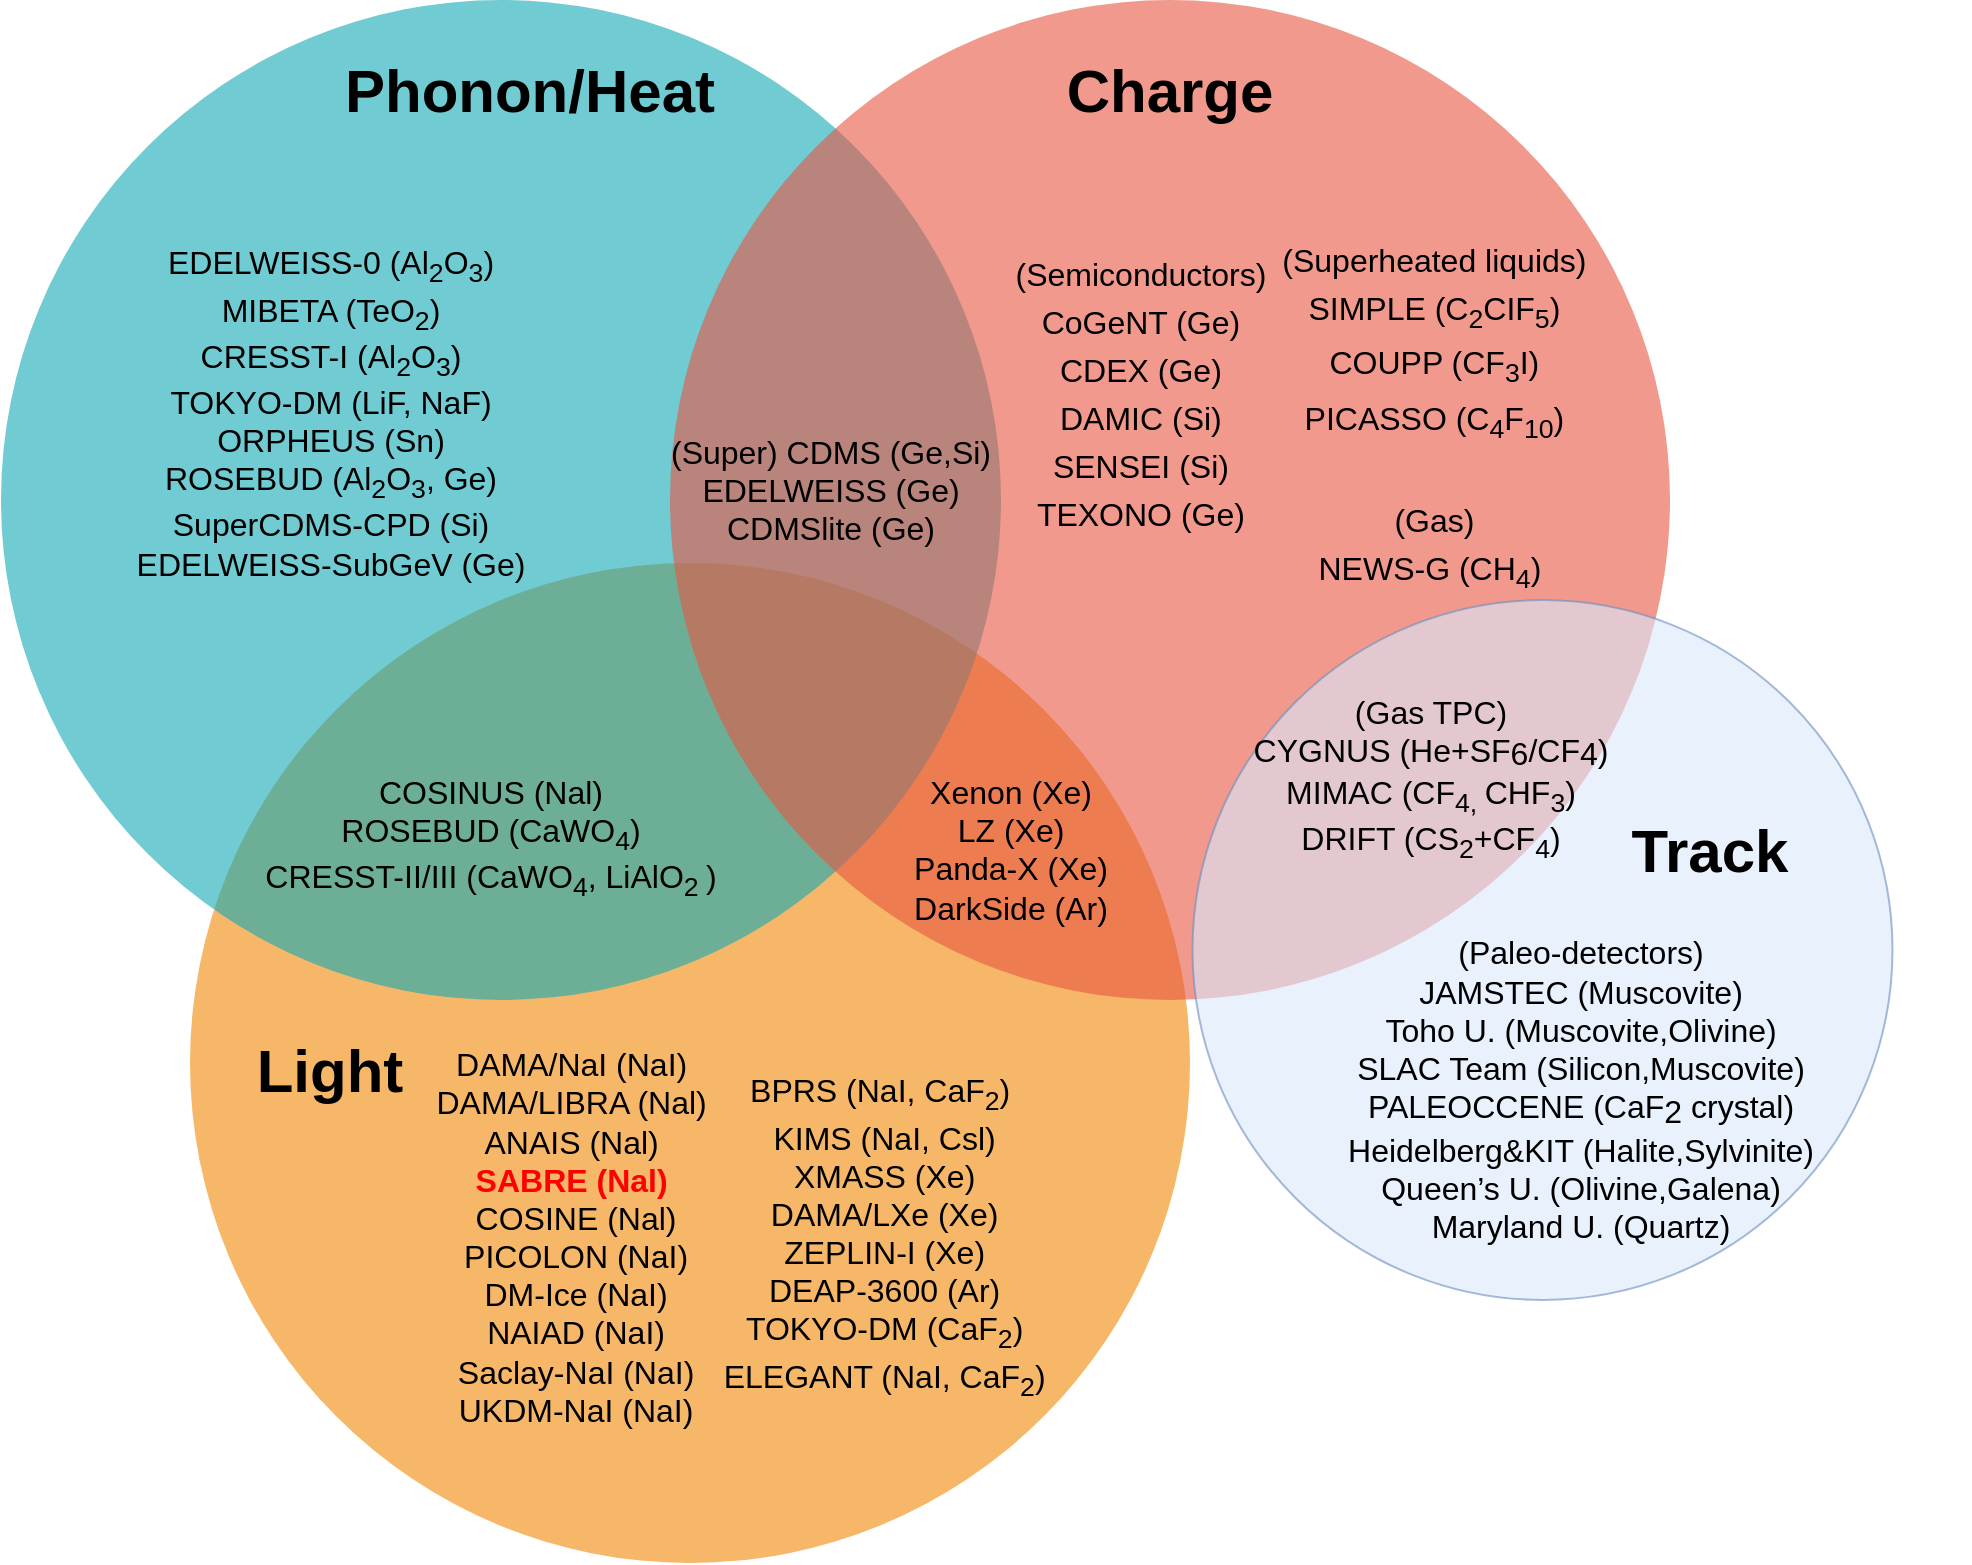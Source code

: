 <mxfile version="28.0.3">
  <diagram name="Page-1" id="Vfzv97zO3W3kYHnsrSTO">
    <mxGraphModel dx="1892" dy="904" grid="1" gridSize="10" guides="1" tooltips="1" connect="1" arrows="1" fold="1" page="1" pageScale="1" pageWidth="827" pageHeight="1169" math="0" shadow="0">
      <root>
        <mxCell id="0" />
        <mxCell id="1" parent="0" />
        <mxCell id="7FHQR7fTj9gDsQC4ISvj-1" value="" style="ellipse;fillColor=#F08705;opacity=60;strokeColor=none;html=1;fontColor=#FFFFFF;" parent="1" vertex="1">
          <mxGeometry x="280" y="301.5" width="500" height="500" as="geometry" />
        </mxCell>
        <mxCell id="7FHQR7fTj9gDsQC4ISvj-2" value="" style="ellipse;fillColor=#12AAB5;opacity=60;strokeColor=none;html=1;fontColor=#FFFFFF;rotation=0;" parent="1" vertex="1">
          <mxGeometry x="185.5" y="20" width="500" height="500" as="geometry" />
        </mxCell>
        <mxCell id="7FHQR7fTj9gDsQC4ISvj-3" value="" style="ellipse;fillColor=#e85642;opacity=60;strokeColor=none;html=1;fontColor=#FFFFFF;rotation=0;" parent="1" vertex="1">
          <mxGeometry x="520" y="20" width="500" height="500" as="geometry" />
        </mxCell>
        <mxCell id="7FHQR7fTj9gDsQC4ISvj-4" value="&lt;font style=&quot;font-size: 16px;&quot; face=&quot;Helvetica&quot;&gt;&lt;br&gt;&lt;div&gt;EDELWEISS-0 (&lt;span style=&quot;text-align: start; white-space: normal;&quot;&gt;Al&lt;/span&gt;&lt;span style=&quot;text-align: start; white-space: normal;&quot;&gt;&lt;sub&gt;2&lt;/sub&gt;&lt;/span&gt;&lt;span style=&quot;text-align: start; white-space: normal;&quot;&gt;O&lt;/span&gt;&lt;span style=&quot;text-align: start; white-space: normal;&quot;&gt;&lt;sub&gt;3&lt;/sub&gt;&lt;/span&gt;)&lt;/div&gt;&lt;div&gt;MIBETA (&lt;span style=&quot;text-align: start; white-space: normal;&quot;&gt;TeO&lt;/span&gt;&lt;span style=&quot;text-align: start; white-space: normal;&quot;&gt;&lt;sub&gt;2&lt;/sub&gt;&lt;/span&gt;)&lt;/div&gt;CRESST-I (Al&lt;sub&gt;2&lt;/sub&gt;O&lt;sub&gt;3&lt;/sub&gt;)&lt;/font&gt;&lt;div&gt;&lt;font size=&quot;3&quot; face=&quot;Helvetica&quot;&gt;&lt;font&gt;TOKYO-DM (&lt;/font&gt;&lt;span style=&quot;text-align: start; white-space: normal;&quot;&gt;LiF, Na&lt;/span&gt;&lt;span style=&quot;text-align: start; white-space: normal;&quot;&gt;F&lt;/span&gt;)&lt;/font&gt;&lt;/div&gt;&lt;div&gt;&lt;font size=&quot;3&quot; face=&quot;Helvetica&quot;&gt;ORPHEUS (Sn)&lt;/font&gt;&lt;/div&gt;&lt;div&gt;&lt;font size=&quot;3&quot; face=&quot;Helvetica&quot;&gt;&lt;font&gt;ROSEBUD (&lt;/font&gt;&lt;span style=&quot;white-space: normal; text-align: start;&quot;&gt;Al&lt;/span&gt;&lt;span style=&quot;white-space: normal; text-align: start;&quot;&gt;&lt;sub&gt;2&lt;/sub&gt;&lt;/span&gt;&lt;span style=&quot;white-space: normal; text-align: start;&quot;&gt;O&lt;/span&gt;&lt;span style=&quot;white-space: normal; text-align: start;&quot;&gt;&lt;sub&gt;3&lt;/sub&gt;&lt;/span&gt;, Ge)&lt;/font&gt;&lt;/div&gt;&lt;div&gt;&lt;font size=&quot;3&quot; face=&quot;Helvetica&quot;&gt;SuperCDMS-CPD (Si)&lt;/font&gt;&lt;div&gt;&lt;font size=&quot;3&quot; face=&quot;Helvetica&quot;&gt;EDELWEISS-SubGeV (Ge)&lt;br&gt;&lt;/font&gt;&lt;div&gt;&lt;font style=&quot;font-size: 20px;&quot;&gt;&lt;br&gt;&lt;/font&gt;&lt;/div&gt;&lt;/div&gt;&lt;/div&gt;" style="text;align=center;verticalAlign=middle;html=1;" parent="1" vertex="1">
          <mxGeometry x="234.5" y="188.5" width="230" height="81.5" as="geometry" />
        </mxCell>
        <mxCell id="7FHQR7fTj9gDsQC4ISvj-5" value="&lt;font style=&quot;font-size: 16px;&quot;&gt;&lt;br&gt;&lt;/font&gt;&lt;div&gt;&lt;table&gt;&lt;tbody&gt;&lt;tr&gt;&lt;td&gt;&lt;font size=&quot;3&quot;&gt;(Semiconductors)&lt;br&gt;CoGeNT (Ge)&lt;br&gt;CDEX&amp;nbsp;(Ge)&lt;br&gt;DAMIC (Si)&lt;br&gt;SENSEI (Si)&lt;br&gt;TEXONO (Ge)&lt;br&gt;&lt;/font&gt;&lt;/td&gt;&lt;td&gt;&lt;font size=&quot;3&quot;&gt;&lt;br&gt;&lt;br&gt;&lt;/font&gt;&lt;/td&gt;&lt;td&gt;&lt;font size=&quot;3&quot;&gt;&lt;font&gt;&lt;br&gt;&lt;/font&gt;&lt;br&gt;(Superheated liquids)&lt;br&gt;SIMPLE (C&lt;sub&gt;2&lt;/sub&gt;CIF&lt;sub&gt;5&lt;/sub&gt;)&lt;br&gt;COUPP (CF&lt;sub&gt;3&lt;/sub&gt;I)&lt;br&gt;PICASSO (C&lt;sub&gt;4&lt;/sub&gt;F&lt;sub&gt;10&lt;/sub&gt;)&lt;br&gt;&lt;br&gt;(Gas)&lt;br&gt;NEWS-G (CH&lt;sub&gt;4&lt;/sub&gt;)&amp;nbsp;&lt;/font&gt;&lt;div&gt;&lt;br&gt;&lt;/div&gt;&lt;/td&gt;&lt;/tr&gt;&lt;/tbody&gt;&lt;/table&gt;&lt;br&gt;&lt;/div&gt;" style="text;align=center;verticalAlign=middle;html=1;fontSize=20;" parent="1" vertex="1">
          <mxGeometry x="740" y="180" width="190" height="70" as="geometry" />
        </mxCell>
        <mxCell id="7FHQR7fTj9gDsQC4ISvj-8" value="&lt;font style=&quot;font-size: 16px;&quot;&gt;&lt;span style=&quot;caret-color: rgb(0, 0, 0); color: rgb(0, 0, 0);&quot;&gt;(Super) CDMS (Ge,Si)&lt;/span&gt;&lt;br style=&quot;caret-color: rgb(0, 0, 0); color: rgb(0, 0, 0);&quot;&gt;&lt;span style=&quot;caret-color: rgb(0, 0, 0); color: rgb(0, 0, 0);&quot;&gt;EDELWEISS (Ge)&lt;/span&gt;&lt;/font&gt;&lt;div&gt;&lt;span style=&quot;caret-color: rgb(0, 0, 0); color: rgb(0, 0, 0);&quot;&gt;&lt;font size=&quot;3&quot;&gt;CDMSlite (Ge)&lt;/font&gt;&lt;/span&gt;&lt;/div&gt;" style="text;align=center;html=1;fontColor=#FFFFFF;fontSize=16;" parent="1" vertex="1">
          <mxGeometry x="580" y="230" width="40" height="40" as="geometry" />
        </mxCell>
        <mxCell id="7FHQR7fTj9gDsQC4ISvj-9" value="&lt;div&gt;&lt;font style=&quot;font-size: 16px;&quot;&gt;&lt;span style=&quot;caret-color: rgb(0, 0, 0); color: rgb(0, 0, 0);&quot;&gt;&lt;font style=&quot;caret-color: rgb(255, 255, 255); color: rgb(255, 255, 255);&quot;&gt;&lt;span style=&quot;caret-color: rgb(0, 0, 0); color: rgb(0, 0, 0);&quot;&gt;COSINUS (Nal)&lt;/span&gt;&lt;/font&gt;&lt;div style=&quot;caret-color: rgb(255, 255, 255); color: rgb(255, 255, 255);&quot;&gt;&lt;font size=&quot;3&quot;&gt;&lt;font color=&quot;#000000&quot;&gt;&lt;span style=&quot;caret-color: rgb(0, 0, 0);&quot;&gt;ROSEBUD (&lt;/span&gt;&lt;/font&gt;&lt;span style=&quot;caret-color: rgb(0, 0, 0); color: rgb(0, 0, 0);&quot;&gt;CaWO&lt;/span&gt;&lt;sub style=&quot;caret-color: rgb(0, 0, 0); color: rgb(0, 0, 0);&quot;&gt;4&lt;/sub&gt;&lt;span style=&quot;caret-color: rgb(0, 0, 0); color: rgb(0, 0, 0);&quot;&gt;)&lt;/span&gt;&lt;/font&gt;&lt;/div&gt;&lt;/span&gt;&lt;/font&gt;&lt;/div&gt;&lt;font style=&quot;font-size: 16px;&quot;&gt;&lt;span style=&quot;caret-color: rgb(0, 0, 0); color: rgb(0, 0, 0);&quot;&gt;CRESST-II/III (CaWO&lt;/span&gt;&lt;sub style=&quot;caret-color: rgb(0, 0, 0); color: rgb(0, 0, 0);&quot;&gt;4&lt;/sub&gt;&lt;span style=&quot;caret-color: rgb(0, 0, 0); color: rgb(0, 0, 0);&quot;&gt;,&amp;nbsp;&lt;font&gt;LiAlO&lt;sub&gt;2&lt;/sub&gt;&lt;/font&gt;&lt;/span&gt;&lt;sub style=&quot;caret-color: rgb(0, 0, 0); color: rgb(0, 0, 0);&quot;&gt;&amp;nbsp;&lt;/sub&gt;&lt;span style=&quot;caret-color: rgb(0, 0, 0); color: rgb(0, 0, 0);&quot;&gt;)&lt;/span&gt;&lt;br&gt;&lt;/font&gt;" style="text;align=center;html=1;fontColor=#FFFFFF;fontSize=16;" parent="1" vertex="1">
          <mxGeometry x="410" y="400" width="40" height="40" as="geometry" />
        </mxCell>
        <mxCell id="7FHQR7fTj9gDsQC4ISvj-10" value="&lt;font style=&quot;font-size: 16px;&quot;&gt;&lt;span style=&quot;caret-color: rgb(0, 0, 0); color: rgb(0, 0, 0);&quot;&gt;Xenon (Xe)&lt;/span&gt;&lt;br style=&quot;caret-color: rgb(0, 0, 0); color: rgb(0, 0, 0);&quot;&gt;&lt;span style=&quot;caret-color: rgb(0, 0, 0); color: rgb(0, 0, 0);&quot;&gt;LZ (Xe)&lt;/span&gt;&lt;br style=&quot;caret-color: rgb(0, 0, 0); color: rgb(0, 0, 0);&quot;&gt;&lt;span style=&quot;caret-color: rgb(0, 0, 0); color: rgb(0, 0, 0);&quot;&gt;Panda-X (Xe)&lt;/span&gt;&lt;br style=&quot;caret-color: rgb(0, 0, 0); color: rgb(0, 0, 0);&quot;&gt;&lt;span style=&quot;caret-color: rgb(0, 0, 0); color: rgb(0, 0, 0);&quot;&gt;DarkSide (Ar)&lt;/span&gt;&lt;/font&gt;" style="text;align=center;html=1;fontColor=#FFFFFF;fontSize=16;" parent="1" vertex="1">
          <mxGeometry x="670" y="400" width="40" height="40" as="geometry" />
        </mxCell>
        <mxCell id="7FHQR7fTj9gDsQC4ISvj-12" value="Phonon/Heat" style="text;strokeColor=none;align=center;fillColor=none;html=1;verticalAlign=middle;whiteSpace=wrap;rounded=0;fontSize=30;fontStyle=1" parent="1" vertex="1">
          <mxGeometry x="399.5" y="50" width="100" height="30" as="geometry" />
        </mxCell>
        <mxCell id="7FHQR7fTj9gDsQC4ISvj-13" value="Light" style="text;strokeColor=none;align=center;fillColor=none;html=1;verticalAlign=middle;whiteSpace=wrap;rounded=0;fontSize=30;fontStyle=1" parent="1" vertex="1">
          <mxGeometry x="299.5" y="540" width="100" height="30" as="geometry" />
        </mxCell>
        <mxCell id="7FHQR7fTj9gDsQC4ISvj-14" value="&lt;b&gt;Charge&lt;/b&gt;" style="text;strokeColor=none;align=center;fillColor=none;html=1;verticalAlign=middle;whiteSpace=wrap;rounded=0;fontSize=30;" parent="1" vertex="1">
          <mxGeometry x="720" y="50" width="100" height="30" as="geometry" />
        </mxCell>
        <mxCell id="7FHQR7fTj9gDsQC4ISvj-23" value="&lt;font style=&quot;font-size: 18px;&quot;&gt;&lt;br&gt;&lt;/font&gt;&lt;div&gt;&lt;font size=&quot;3&quot;&gt;&lt;br&gt;&lt;/font&gt;&lt;/div&gt;&lt;div&gt;&lt;font&gt;&lt;table&gt;&lt;tbody&gt;&lt;tr&gt;&lt;td&gt;&lt;font size=&quot;3&quot;&gt;DAMA/NaI (NaI)&amp;nbsp;&lt;br&gt;DAMA/LIBRA (Nal)&amp;nbsp;&lt;br&gt;ANAIS (Nal)&amp;nbsp;&lt;br&gt;&lt;b style=&quot;color: rgb(255, 0, 0);&quot;&gt;SABRE (Nal)&lt;/b&gt;&amp;nbsp;&lt;br&gt;COSINE (Nal)&lt;br&gt;PICOLON (NaI)&lt;br&gt;&lt;/font&gt;&lt;div&gt;&lt;div&gt;&lt;font size=&quot;3&quot;&gt;DM-Ice (NaI)&lt;/font&gt;&lt;/div&gt;&lt;div&gt;&lt;font size=&quot;3&quot;&gt;&lt;div&gt;&lt;font&gt;NAIAD (NaI)&lt;/font&gt;&lt;/div&gt;&lt;div&gt;&lt;font&gt;Saclay-NaI (NaI)&lt;/font&gt;&lt;/div&gt;&lt;div&gt;&lt;font&gt;UKDM-NaI (NaI)&lt;/font&gt;&lt;/div&gt;&lt;/font&gt;&lt;/div&gt;&lt;/div&gt;&lt;/td&gt;&lt;td&gt;&lt;div&gt;&lt;font size=&quot;3&quot;&gt;&lt;br&gt;&lt;/font&gt;&lt;/div&gt;&lt;div&gt;&lt;font size=&quot;3&quot;&gt;BPRS (NaI, CaF&lt;sub&gt;2&lt;/sub&gt;)&amp;nbsp;&lt;br&gt;KIMS (NaI, Csl)&lt;br&gt;XMASS (Xe)&lt;br&gt;&lt;/font&gt;&lt;/div&gt;&lt;div&gt;&lt;font size=&quot;3&quot;&gt;DAMA/LXe (Xe)&lt;/font&gt;&lt;/div&gt;&lt;div&gt;&lt;font size=&quot;3&quot;&gt;ZEPLIN-I (Xe)&lt;/font&gt;&lt;/div&gt;&lt;div&gt;&lt;font size=&quot;3&quot;&gt;DEAP-3600 (Ar)&lt;/font&gt;&lt;/div&gt;&lt;div&gt;&lt;font size=&quot;3&quot;&gt;&lt;font&gt;TOKYO-DM (&lt;/font&gt;CaF&lt;sub&gt;2&lt;/sub&gt;)&lt;/font&gt;&lt;/div&gt;&lt;div&gt;&lt;font size=&quot;3&quot;&gt;ELEGANT (NaI,&amp;nbsp;CaF&lt;sub&gt;2&lt;/sub&gt;)&lt;/font&gt;&lt;/div&gt;&lt;div&gt;&lt;font size=&quot;3&quot;&gt;&lt;br&gt;&lt;/font&gt;&lt;/div&gt;&lt;/td&gt;&lt;/tr&gt;&lt;/tbody&gt;&lt;/table&gt;&lt;font size=&quot;3&quot;&gt;&lt;br&gt;&lt;/font&gt;&lt;br&gt;&lt;/font&gt;&lt;/div&gt;" style="text;align=center;verticalAlign=middle;html=1;" parent="1" vertex="1">
          <mxGeometry x="425" y="600" width="260.5" height="70" as="geometry" />
        </mxCell>
        <mxCell id="toHoKdaznl8Og--s_fs9-1" value="" style="ellipse;fillColor=#dae8fc;opacity=60;strokeColor=#6c8ebf;html=1;rotation=0;" parent="1" vertex="1">
          <mxGeometry x="781.25" y="320" width="350" height="350" as="geometry" />
        </mxCell>
        <mxCell id="toHoKdaznl8Og--s_fs9-2" value="Track" style="text;strokeColor=none;align=center;fillColor=none;html=1;verticalAlign=middle;whiteSpace=wrap;rounded=0;fontSize=30;fontStyle=1" parent="1" vertex="1">
          <mxGeometry x="990" y="430" width="100" height="30" as="geometry" />
        </mxCell>
        <mxCell id="toHoKdaznl8Og--s_fs9-4" value="&lt;div style=&quot;&quot;&gt;&lt;font color=&quot;#000000&quot;&gt;&lt;span style=&quot;caret-color: rgb(0, 0, 0);&quot;&gt;(Paleo-detectors)&lt;/span&gt;&lt;/font&gt;&lt;/div&gt;&lt;div style=&quot;&quot;&gt;&lt;font color=&quot;#000000&quot;&gt;&lt;span style=&quot;caret-color: rgb(0, 0, 0);&quot;&gt;&lt;div style=&quot;caret-color: rgb(255, 255, 255); color: rgb(255, 255, 255);&quot;&gt;&lt;font size=&quot;3&quot;&gt;&lt;span style=&quot;caret-color: rgb(0, 0, 0); color: rgb(0, 0, 0); white-space: normal;&quot;&gt;JAMSTEC (M&lt;/span&gt;&lt;span style=&quot;caret-color: rgb(0, 0, 0); color: rgb(0, 0, 0); white-space: normal;&quot;&gt;uscovite&lt;/span&gt;&lt;span style=&quot;caret-color: rgb(0, 0, 0); color: rgb(0, 0, 0); white-space: normal;&quot;&gt;)&lt;/span&gt;&lt;/font&gt;&lt;/div&gt;&lt;div style=&quot;caret-color: rgb(255, 255, 255); color: rgb(255, 255, 255);&quot;&gt;&lt;font size=&quot;3&quot;&gt;&lt;span style=&quot;caret-color: rgb(0, 0, 0); color: rgb(0, 0, 0); white-space: normal;&quot;&gt;Toho U. (&lt;/span&gt;&lt;span style=&quot;white-space: normal; caret-color: rgb(0, 0, 0); color: rgb(0, 0, 0);&quot;&gt;M&lt;/span&gt;&lt;span style=&quot;white-space: normal; caret-color: rgb(0, 0, 0); color: rgb(0, 0, 0);&quot;&gt;uscovite&lt;/span&gt;&lt;span style=&quot;white-space: normal; caret-color: rgb(0, 0, 0); color: rgb(0, 0, 0);&quot;&gt;,O&lt;/span&gt;&lt;span style=&quot;white-space: normal; caret-color: rgb(0, 0, 0); color: rgb(0, 0, 0);&quot;&gt;livine&lt;/span&gt;&lt;span style=&quot;white-space: normal; caret-color: rgb(0, 0, 0); color: rgb(0, 0, 0);&quot;&gt;)&lt;/span&gt;&lt;/font&gt;&lt;/div&gt;&lt;/span&gt;&lt;/font&gt;&lt;/div&gt;&lt;div style=&quot;&quot;&gt;&lt;font color=&quot;#000000&quot;&gt;&lt;span style=&quot;caret-color: rgb(0, 0, 0);&quot;&gt;SLAC Team (&lt;/span&gt;&lt;/font&gt;&lt;span style=&quot;white-space: normal; caret-color: rgb(0, 0, 0); color: rgb(0, 0, 0);&quot;&gt;Silicon,&lt;/span&gt;&lt;span style=&quot;white-space: normal; caret-color: rgb(0, 0, 0); color: rgb(0, 0, 0);&quot;&gt;Muscovite&lt;/span&gt;&lt;span style=&quot;caret-color: rgb(0, 0, 0); color: rgb(0, 0, 0);&quot;&gt;)&lt;/span&gt;&lt;/div&gt;&lt;div style=&quot;&quot;&gt;&lt;font size=&quot;3&quot;&gt;&lt;span style=&quot;caret-color: rgb(0, 0, 0); color: rgb(0, 0, 0); white-space: normal;&quot;&gt;PALEOCCENE (&lt;/span&gt;&lt;span style=&quot;caret-color: rgb(0, 0, 0); color: rgb(0, 0, 0); white-space: normal;&quot;&gt;CaF&lt;/span&gt;&lt;span style=&quot;caret-color: rgb(0, 0, 0); color: rgb(0, 0, 0); white-space: normal; vertical-align: -2pt;&quot;&gt;2&lt;/span&gt; &lt;span style=&quot;color: rgb(0, 0, 0);&quot;&gt;cryst&lt;/span&gt;&lt;/font&gt;&lt;span style=&quot;color: rgb(0, 0, 0); font-size: medium;&quot;&gt;al)&lt;/span&gt;&lt;br&gt;&lt;/div&gt;&lt;div style=&quot;&quot;&gt;&lt;span style=&quot;white-space: normal; caret-color: rgb(0, 0, 0); color: rgb(0, 0, 0);&quot;&gt;Heidelberg&amp;amp;KIT&amp;nbsp;&lt;/span&gt;&lt;span style=&quot;white-space: normal; caret-color: rgb(0, 0, 0); color: rgb(0, 0, 0);&quot;&gt;(&lt;/span&gt;&lt;span style=&quot;white-space: normal; caret-color: rgb(0, 0, 0); color: rgb(0, 0, 0);&quot;&gt;Halite,S&lt;/span&gt;&lt;span style=&quot;white-space: normal; caret-color: rgb(0, 0, 0); color: rgb(0, 0, 0);&quot;&gt;ylvinite&lt;/span&gt;&lt;span style=&quot;white-space: normal; caret-color: rgb(0, 0, 0); color: rgb(0, 0, 0);&quot;&gt;)&lt;/span&gt;&lt;/div&gt;&lt;div&gt;&lt;font size=&quot;3&quot;&gt;&lt;span style=&quot;caret-color: rgb(0, 0, 0); color: rgb(0, 0, 0); white-space: normal;&quot;&gt;Queen’s U. (O&lt;/span&gt;&lt;span style=&quot;caret-color: rgb(0, 0, 0); color: rgb(0, 0, 0); white-space: normal;&quot;&gt;livine,G&lt;/span&gt;&lt;span style=&quot;caret-color: rgb(0, 0, 0); color: rgb(0, 0, 0); white-space: normal;&quot;&gt;alena&lt;/span&gt;&lt;span style=&quot;caret-color: rgb(0, 0, 0); color: rgb(0, 0, 0); white-space: normal;&quot;&gt;)&lt;/span&gt;&lt;/font&gt;&lt;/div&gt;&lt;div style=&quot;&quot;&gt;&lt;span style=&quot;white-space: normal; caret-color: rgb(0, 0, 0); color: rgb(0, 0, 0);&quot;&gt;&lt;span style=&quot;color: rgb(0, 0, 0);&quot;&gt;Maryland U. (&lt;/span&gt;&lt;span style=&quot;caret-color: rgb(0, 0, 0); color: rgb(0, 0, 0);&quot;&gt;Quartz&lt;/span&gt;&lt;span style=&quot;color: rgb(0, 0, 0);&quot;&gt;)&lt;/span&gt;&lt;br&gt;&lt;/span&gt;&lt;/div&gt;" style="text;align=center;html=1;fontColor=#FFFFFF;fontSize=16;flipH=1;labelPosition=center;verticalLabelPosition=middle;verticalAlign=middle;imageWidth=30;" parent="1" vertex="1">
          <mxGeometry x="780" y="480" width="390" height="170" as="geometry" />
        </mxCell>
        <mxCell id="hVAaGT4j61iO9HZ7TPpK-8" value="&lt;div style=&quot;caret-color: rgb(0, 0, 0); color: rgb(0, 0, 0);&quot;&gt;&lt;font style=&quot;font-size: 16px;&quot; face=&quot;Helvetica&quot;&gt;(Gas TPC)&lt;/font&gt;&lt;/div&gt;&lt;div style=&quot;caret-color: rgb(0, 0, 0); color: rgb(0, 0, 0);&quot;&gt;&lt;font face=&quot;Helvetica&quot; size=&quot;3&quot;&gt;CYGNUS (&lt;span style=&quot;text-align: start; white-space: normal;&quot;&gt;He+SF&lt;/span&gt;&lt;span style=&quot;text-align: start; white-space: normal; vertical-align: -1pt;&quot;&gt;6&lt;/span&gt;&lt;span style=&quot;text-align: start; white-space: normal;&quot;&gt;/CF&lt;/span&gt;&lt;span style=&quot;text-align: start; white-space: normal; vertical-align: -1pt;&quot;&gt;4&lt;/span&gt;)&lt;/font&gt;&lt;/div&gt;&lt;div style=&quot;caret-color: rgb(0, 0, 0); color: rgb(0, 0, 0);&quot;&gt;&lt;div style=&quot;caret-color: rgb(0, 0, 0); color: rgb(0, 0, 0);&quot;&gt;&lt;font face=&quot;Helvetica&quot; size=&quot;3&quot;&gt;MIMAC (CF&lt;sub&gt;4,&amp;nbsp;&lt;/sub&gt;CHF&lt;sub&gt;3&lt;/sub&gt;)&lt;/font&gt;&lt;/div&gt;&lt;div style=&quot;caret-color: rgb(0, 0, 0); color: rgb(0, 0, 0);&quot;&gt;DRIFT (CS&lt;sub&gt;2&lt;/sub&gt;+CF&lt;sub&gt;4&lt;/sub&gt;)&lt;font face=&quot;Helvetica&quot; size=&quot;3&quot;&gt;&lt;br&gt;&lt;/font&gt;&lt;/div&gt;&lt;/div&gt;" style="text;align=center;html=1;fontColor=#FFFFFF;fontSize=16;" parent="1" vertex="1">
          <mxGeometry x="880" y="360" width="40" height="40" as="geometry" />
        </mxCell>
      </root>
    </mxGraphModel>
  </diagram>
</mxfile>
